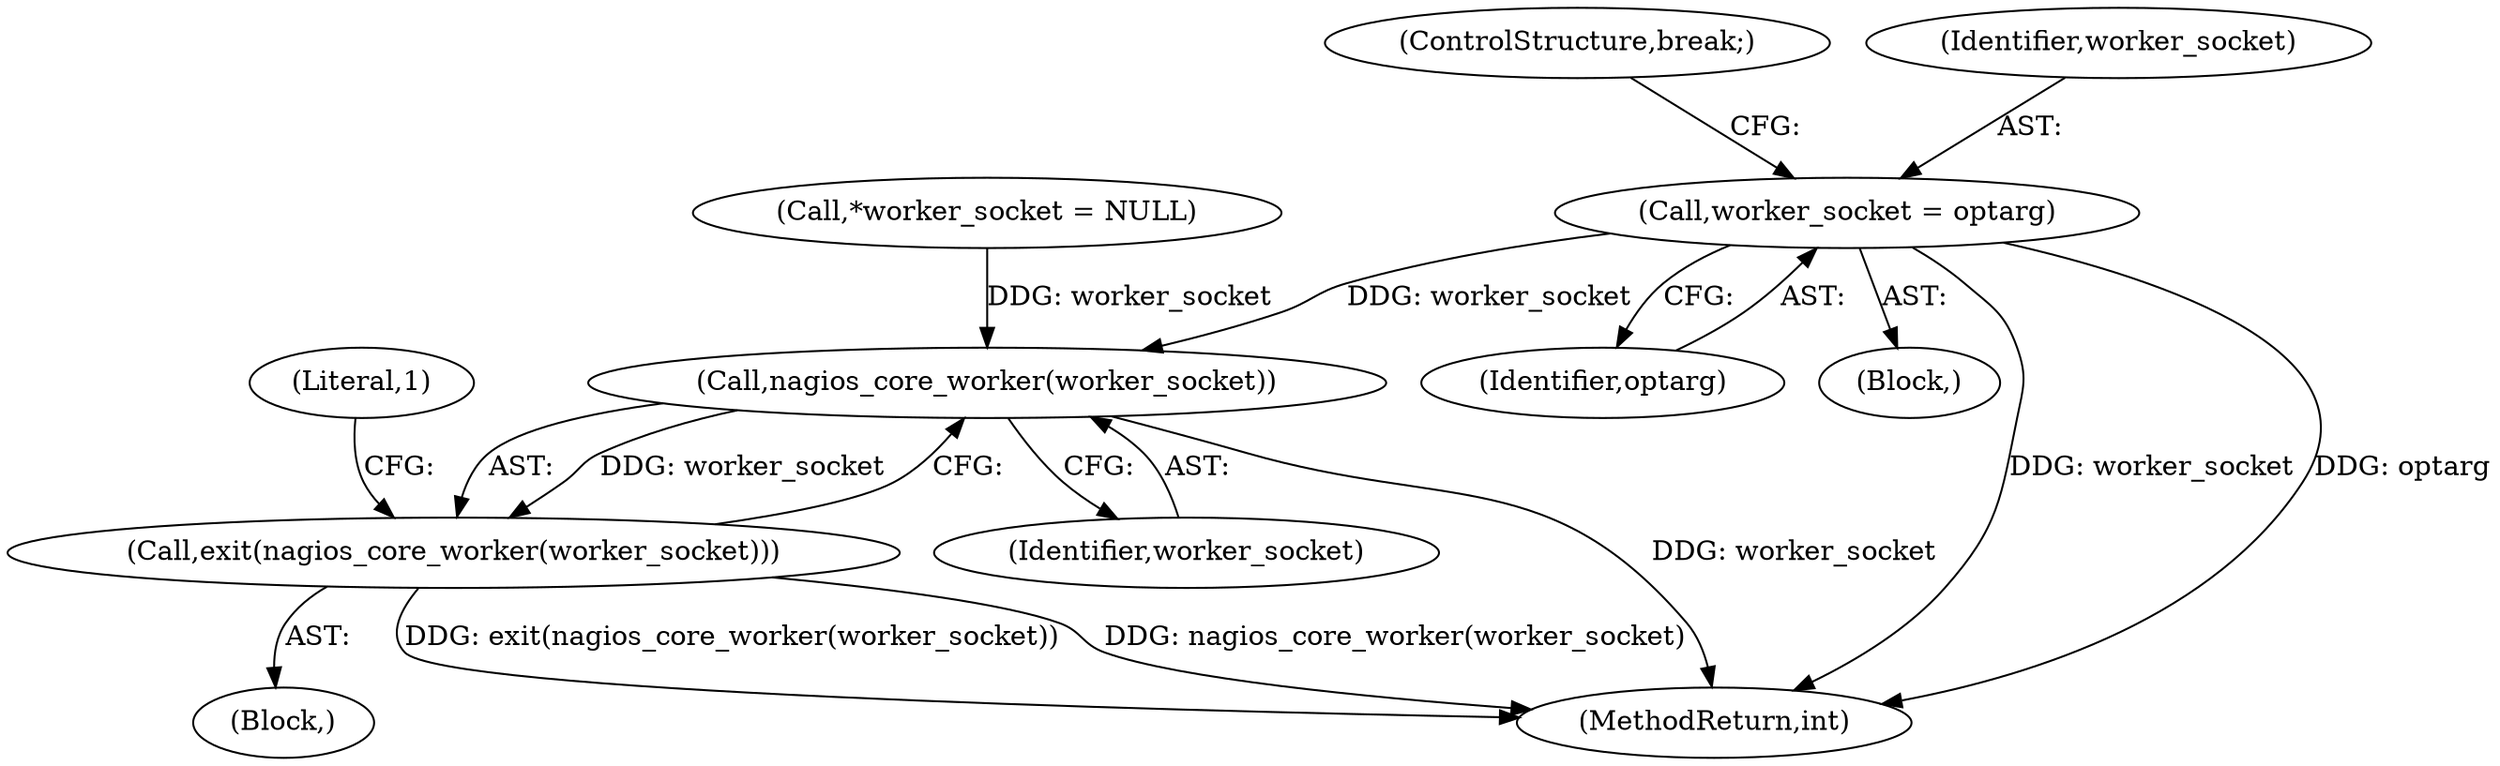 digraph "0_nagioscore_1b197346d490df2e2d3b1dcce5ac6134ad0c8752@API" {
"1000315" [label="(Call,worker_socket = optarg)"];
"1000330" [label="(Call,nagios_core_worker(worker_socket))"];
"1000329" [label="(Call,exit(nagios_core_worker(worker_socket)))"];
"1000315" [label="(Call,worker_socket = optarg)"];
"1000317" [label="(Identifier,optarg)"];
"1000331" [label="(Identifier,worker_socket)"];
"1000333" [label="(Literal,1)"];
"1000273" [label="(Block,)"];
"1001239" [label="(MethodReturn,int)"];
"1000328" [label="(Block,)"];
"1000318" [label="(ControlStructure,break;)"];
"1000224" [label="(Call,*worker_socket = NULL)"];
"1000329" [label="(Call,exit(nagios_core_worker(worker_socket)))"];
"1000330" [label="(Call,nagios_core_worker(worker_socket))"];
"1000316" [label="(Identifier,worker_socket)"];
"1000315" -> "1000273"  [label="AST: "];
"1000315" -> "1000317"  [label="CFG: "];
"1000316" -> "1000315"  [label="AST: "];
"1000317" -> "1000315"  [label="AST: "];
"1000318" -> "1000315"  [label="CFG: "];
"1000315" -> "1001239"  [label="DDG: worker_socket"];
"1000315" -> "1001239"  [label="DDG: optarg"];
"1000315" -> "1000330"  [label="DDG: worker_socket"];
"1000330" -> "1000329"  [label="AST: "];
"1000330" -> "1000331"  [label="CFG: "];
"1000331" -> "1000330"  [label="AST: "];
"1000329" -> "1000330"  [label="CFG: "];
"1000330" -> "1001239"  [label="DDG: worker_socket"];
"1000330" -> "1000329"  [label="DDG: worker_socket"];
"1000224" -> "1000330"  [label="DDG: worker_socket"];
"1000329" -> "1000328"  [label="AST: "];
"1000333" -> "1000329"  [label="CFG: "];
"1000329" -> "1001239"  [label="DDG: exit(nagios_core_worker(worker_socket))"];
"1000329" -> "1001239"  [label="DDG: nagios_core_worker(worker_socket)"];
}
